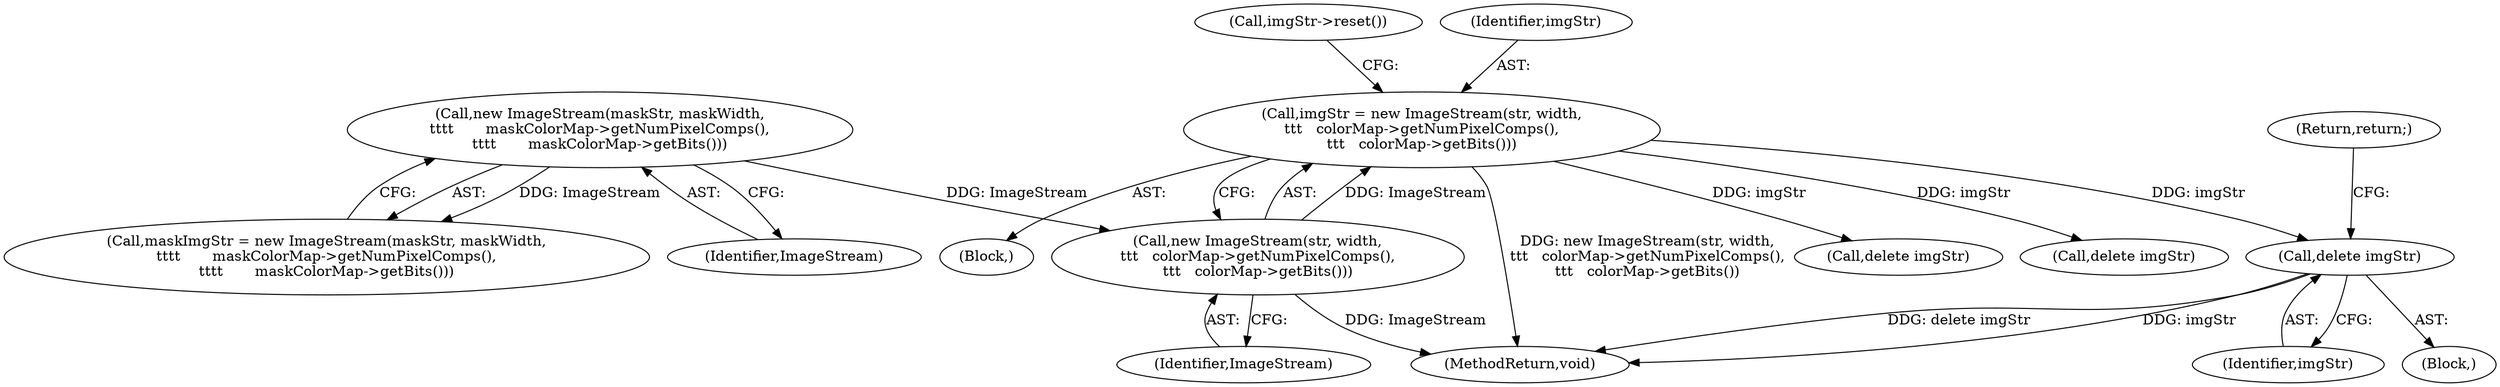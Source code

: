 digraph "0_poppler_7b2d314a61fd0e12f47c62996cb49ec0d1ba747a_3@pointer" {
"1000260" [label="(Call,delete imgStr)"];
"1000199" [label="(Call,imgStr = new ImageStream(str, width,\n\t\t\t   colorMap->getNumPixelComps(),\n\t\t\t   colorMap->getBits()))"];
"1000201" [label="(Call,new ImageStream(str, width,\n\t\t\t   colorMap->getNumPixelComps(),\n\t\t\t   colorMap->getBits()))"];
"1000119" [label="(Call,new ImageStream(maskStr, maskWidth,\n\t\t\t\t       maskColorMap->getNumPixelComps(),\n\t\t\t\t       maskColorMap->getBits()))"];
"1000351" [label="(MethodReturn,void)"];
"1000349" [label="(Call,delete imgStr)"];
"1000203" [label="(Call,imgStr->reset())"];
"1000120" [label="(Identifier,ImageStream)"];
"1000199" [label="(Call,imgStr = new ImageStream(str, width,\n\t\t\t   colorMap->getNumPixelComps(),\n\t\t\t   colorMap->getBits()))"];
"1000117" [label="(Call,maskImgStr = new ImageStream(maskStr, maskWidth,\n\t\t\t\t       maskColorMap->getNumPixelComps(),\n\t\t\t\t       maskColorMap->getBits()))"];
"1000119" [label="(Call,new ImageStream(maskStr, maskWidth,\n\t\t\t\t       maskColorMap->getNumPixelComps(),\n\t\t\t\t       maskColorMap->getBits()))"];
"1000260" [label="(Call,delete imgStr)"];
"1000276" [label="(Call,delete imgStr)"];
"1000259" [label="(Block,)"];
"1000201" [label="(Call,new ImageStream(str, width,\n\t\t\t   colorMap->getNumPixelComps(),\n\t\t\t   colorMap->getBits()))"];
"1000115" [label="(Block,)"];
"1000202" [label="(Identifier,ImageStream)"];
"1000200" [label="(Identifier,imgStr)"];
"1000261" [label="(Identifier,imgStr)"];
"1000262" [label="(Return,return;)"];
"1000260" -> "1000259"  [label="AST: "];
"1000260" -> "1000261"  [label="CFG: "];
"1000261" -> "1000260"  [label="AST: "];
"1000262" -> "1000260"  [label="CFG: "];
"1000260" -> "1000351"  [label="DDG: delete imgStr"];
"1000260" -> "1000351"  [label="DDG: imgStr"];
"1000199" -> "1000260"  [label="DDG: imgStr"];
"1000199" -> "1000115"  [label="AST: "];
"1000199" -> "1000201"  [label="CFG: "];
"1000200" -> "1000199"  [label="AST: "];
"1000201" -> "1000199"  [label="AST: "];
"1000203" -> "1000199"  [label="CFG: "];
"1000199" -> "1000351"  [label="DDG: new ImageStream(str, width,\n\t\t\t   colorMap->getNumPixelComps(),\n\t\t\t   colorMap->getBits())"];
"1000201" -> "1000199"  [label="DDG: ImageStream"];
"1000199" -> "1000276"  [label="DDG: imgStr"];
"1000199" -> "1000349"  [label="DDG: imgStr"];
"1000201" -> "1000202"  [label="CFG: "];
"1000202" -> "1000201"  [label="AST: "];
"1000201" -> "1000351"  [label="DDG: ImageStream"];
"1000119" -> "1000201"  [label="DDG: ImageStream"];
"1000119" -> "1000117"  [label="AST: "];
"1000119" -> "1000120"  [label="CFG: "];
"1000120" -> "1000119"  [label="AST: "];
"1000117" -> "1000119"  [label="CFG: "];
"1000119" -> "1000117"  [label="DDG: ImageStream"];
}
